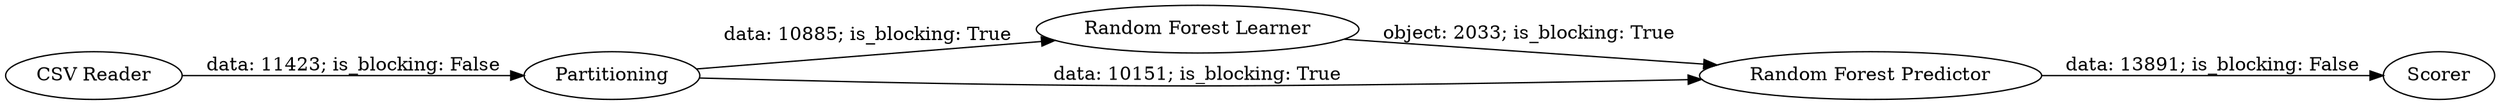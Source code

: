 digraph {
	"8998017029314694718_8" [label="Random Forest Learner"]
	"8998017029314694718_5" [label=Partitioning]
	"8998017029314694718_1" [label="CSV Reader"]
	"8998017029314694718_10" [label=Scorer]
	"8998017029314694718_9" [label="Random Forest Predictor"]
	"8998017029314694718_8" -> "8998017029314694718_9" [label="object: 2033; is_blocking: True"]
	"8998017029314694718_1" -> "8998017029314694718_5" [label="data: 11423; is_blocking: False"]
	"8998017029314694718_9" -> "8998017029314694718_10" [label="data: 13891; is_blocking: False"]
	"8998017029314694718_5" -> "8998017029314694718_8" [label="data: 10885; is_blocking: True"]
	"8998017029314694718_5" -> "8998017029314694718_9" [label="data: 10151; is_blocking: True"]
	rankdir=LR
}
